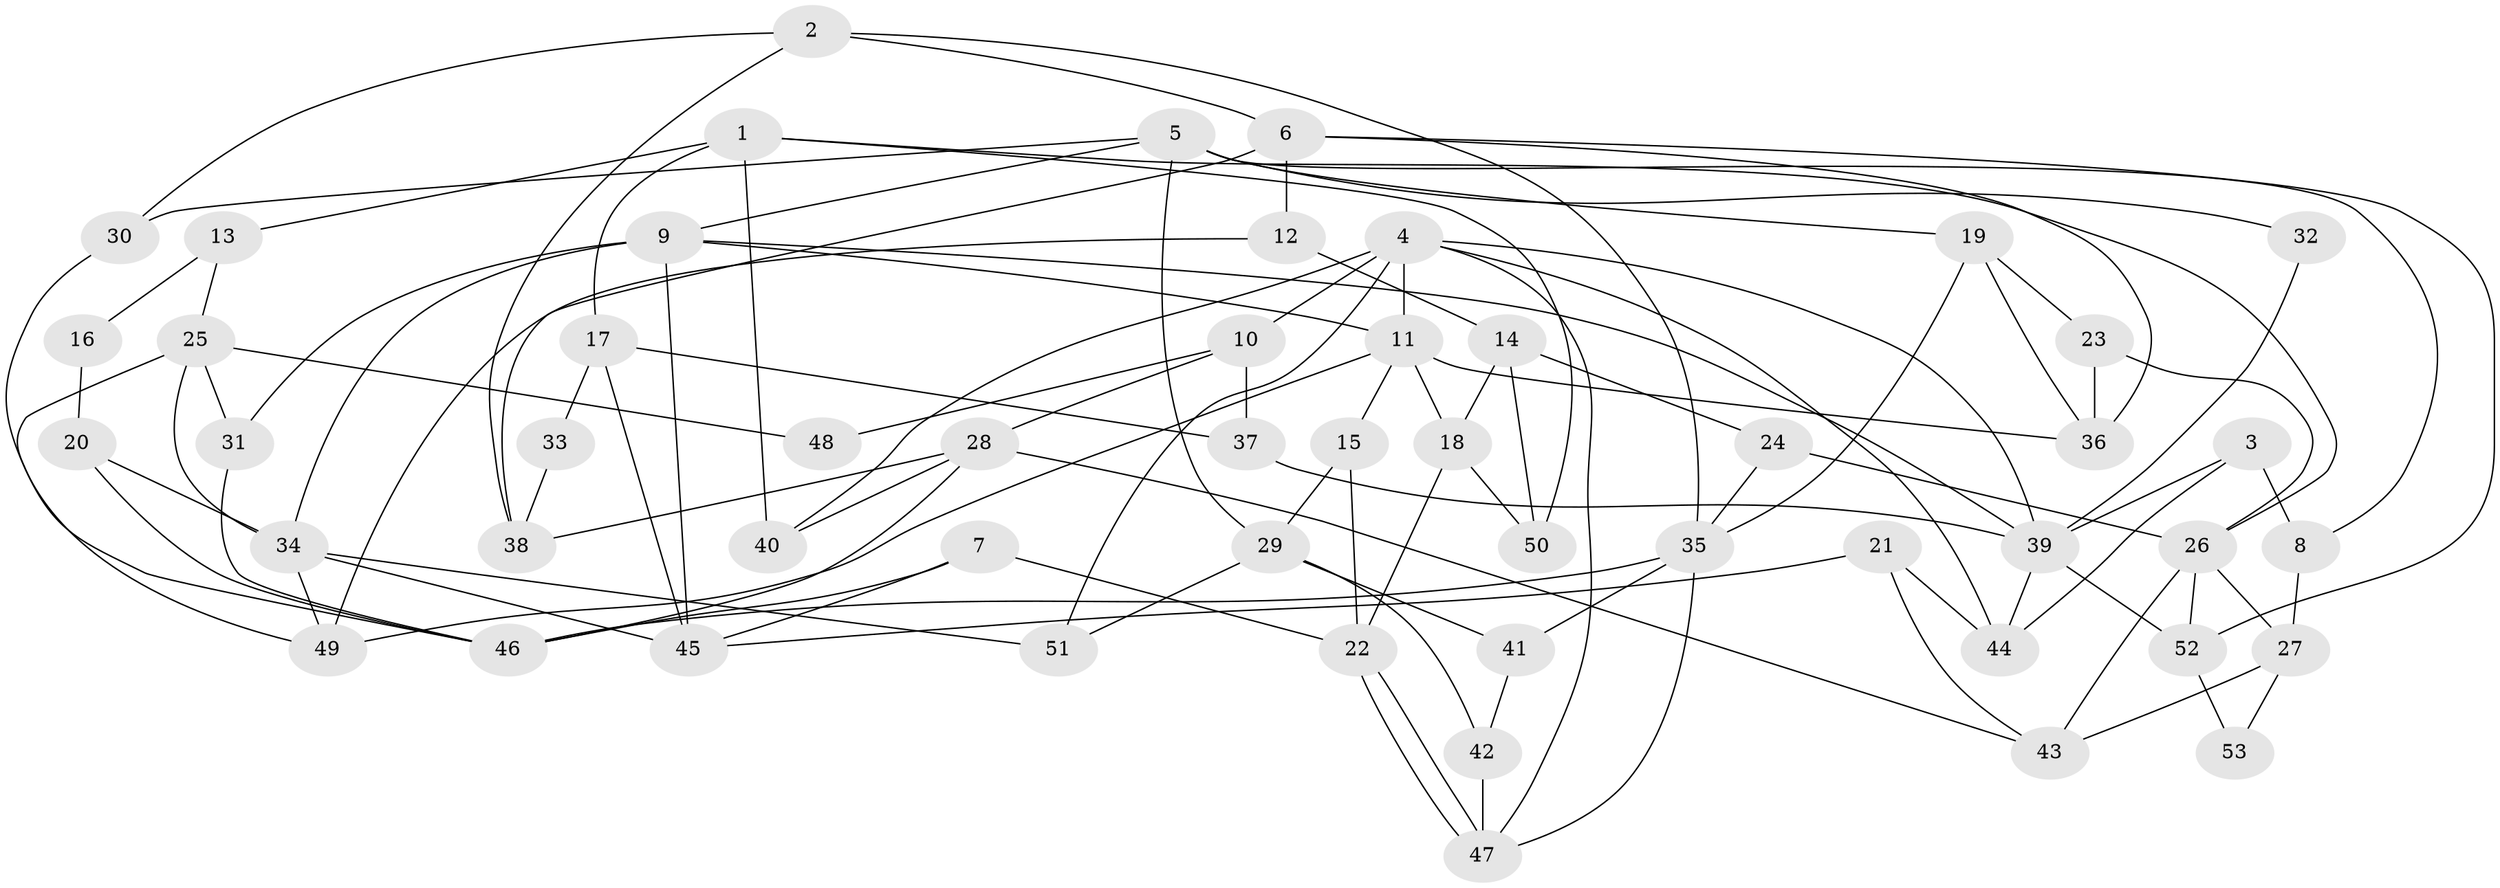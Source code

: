 // Generated by graph-tools (version 1.1) at 2025/50/03/09/25 03:50:09]
// undirected, 53 vertices, 106 edges
graph export_dot {
graph [start="1"]
  node [color=gray90,style=filled];
  1;
  2;
  3;
  4;
  5;
  6;
  7;
  8;
  9;
  10;
  11;
  12;
  13;
  14;
  15;
  16;
  17;
  18;
  19;
  20;
  21;
  22;
  23;
  24;
  25;
  26;
  27;
  28;
  29;
  30;
  31;
  32;
  33;
  34;
  35;
  36;
  37;
  38;
  39;
  40;
  41;
  42;
  43;
  44;
  45;
  46;
  47;
  48;
  49;
  50;
  51;
  52;
  53;
  1 -- 26;
  1 -- 40;
  1 -- 13;
  1 -- 17;
  1 -- 50;
  2 -- 38;
  2 -- 30;
  2 -- 6;
  2 -- 35;
  3 -- 39;
  3 -- 44;
  3 -- 8;
  4 -- 47;
  4 -- 11;
  4 -- 10;
  4 -- 39;
  4 -- 40;
  4 -- 44;
  4 -- 51;
  5 -- 29;
  5 -- 19;
  5 -- 8;
  5 -- 9;
  5 -- 30;
  5 -- 32;
  6 -- 36;
  6 -- 12;
  6 -- 38;
  6 -- 52;
  7 -- 22;
  7 -- 45;
  7 -- 46;
  8 -- 27;
  9 -- 11;
  9 -- 31;
  9 -- 34;
  9 -- 39;
  9 -- 45;
  10 -- 37;
  10 -- 28;
  10 -- 48;
  11 -- 18;
  11 -- 15;
  11 -- 36;
  11 -- 49;
  12 -- 49;
  12 -- 14;
  13 -- 25;
  13 -- 16;
  14 -- 24;
  14 -- 18;
  14 -- 50;
  15 -- 22;
  15 -- 29;
  16 -- 20;
  17 -- 45;
  17 -- 33;
  17 -- 37;
  18 -- 50;
  18 -- 22;
  19 -- 23;
  19 -- 35;
  19 -- 36;
  20 -- 34;
  20 -- 46;
  21 -- 44;
  21 -- 45;
  21 -- 43;
  22 -- 47;
  22 -- 47;
  23 -- 26;
  23 -- 36;
  24 -- 35;
  24 -- 26;
  25 -- 34;
  25 -- 31;
  25 -- 48;
  25 -- 49;
  26 -- 43;
  26 -- 52;
  26 -- 27;
  27 -- 43;
  27 -- 53;
  28 -- 43;
  28 -- 38;
  28 -- 40;
  28 -- 46;
  29 -- 42;
  29 -- 51;
  29 -- 41;
  30 -- 46;
  31 -- 46;
  32 -- 39;
  33 -- 38;
  34 -- 49;
  34 -- 45;
  34 -- 51;
  35 -- 46;
  35 -- 41;
  35 -- 47;
  37 -- 39;
  39 -- 44;
  39 -- 52;
  41 -- 42;
  42 -- 47;
  52 -- 53;
}
